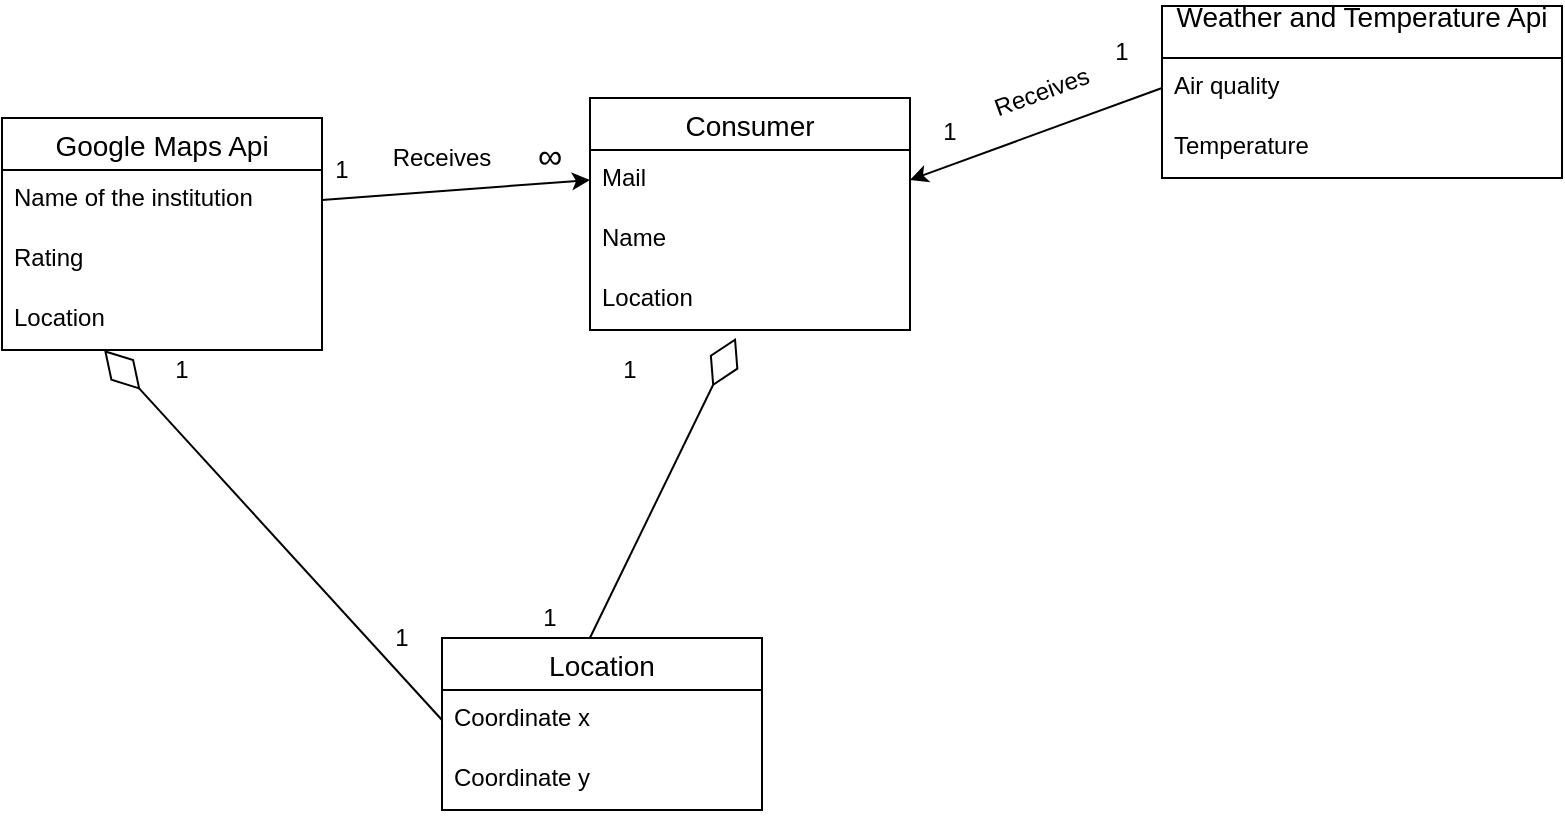 <mxfile version="13.7.9" type="device"><diagram id="FvQV4TAyIELYSYCvBXfy" name="Страница 1"><mxGraphModel dx="940" dy="534" grid="1" gridSize="10" guides="1" tooltips="1" connect="1" arrows="1" fold="1" page="1" pageScale="1" pageWidth="827" pageHeight="1169" math="0" shadow="0"><root><mxCell id="0"/><mxCell id="1" parent="0"/><mxCell id="ed3CyrRuA7IYCYrVOlcx-1" value="Google Maps Api" style="swimlane;fontStyle=0;childLayout=stackLayout;horizontal=1;startSize=26;horizontalStack=0;resizeParent=1;resizeParentMax=0;resizeLast=0;collapsible=1;marginBottom=0;align=center;fontSize=14;" parent="1" vertex="1"><mxGeometry x="80" y="340" width="160" height="116" as="geometry"/></mxCell><mxCell id="ed3CyrRuA7IYCYrVOlcx-2" value="Name of the institution" style="text;strokeColor=none;fillColor=none;spacingLeft=4;spacingRight=4;overflow=hidden;rotatable=0;points=[[0,0.5],[1,0.5]];portConstraint=eastwest;fontSize=12;" parent="ed3CyrRuA7IYCYrVOlcx-1" vertex="1"><mxGeometry y="26" width="160" height="30" as="geometry"/></mxCell><mxCell id="ed3CyrRuA7IYCYrVOlcx-3" value="Rating" style="text;strokeColor=none;fillColor=none;spacingLeft=4;spacingRight=4;overflow=hidden;rotatable=0;points=[[0,0.5],[1,0.5]];portConstraint=eastwest;fontSize=12;" parent="ed3CyrRuA7IYCYrVOlcx-1" vertex="1"><mxGeometry y="56" width="160" height="30" as="geometry"/></mxCell><mxCell id="ed3CyrRuA7IYCYrVOlcx-4" value="Location" style="text;strokeColor=none;fillColor=none;spacingLeft=4;spacingRight=4;overflow=hidden;rotatable=0;points=[[0,0.5],[1,0.5]];portConstraint=eastwest;fontSize=12;" parent="ed3CyrRuA7IYCYrVOlcx-1" vertex="1"><mxGeometry y="86" width="160" height="30" as="geometry"/></mxCell><mxCell id="ed3CyrRuA7IYCYrVOlcx-21" value="" style="endArrow=classic;html=1;exitX=1;exitY=0.5;exitDx=0;exitDy=0;entryX=0;entryY=0.5;entryDx=0;entryDy=0;" parent="1" source="ed3CyrRuA7IYCYrVOlcx-2" target="ed3CyrRuA7IYCYrVOlcx-6" edge="1"><mxGeometry width="50" height="50" relative="1" as="geometry"><mxPoint x="390" y="510" as="sourcePoint"/><mxPoint x="440" y="460" as="targetPoint"/></mxGeometry></mxCell><mxCell id="ed3CyrRuA7IYCYrVOlcx-23" value="" style="endArrow=classic;html=1;exitX=0;exitY=0.5;exitDx=0;exitDy=0;entryX=1;entryY=0.5;entryDx=0;entryDy=0;" parent="1" source="ed3CyrRuA7IYCYrVOlcx-10" target="ed3CyrRuA7IYCYrVOlcx-6" edge="1"><mxGeometry width="50" height="50" relative="1" as="geometry"><mxPoint x="390" y="510" as="sourcePoint"/><mxPoint x="440" y="460" as="targetPoint"/></mxGeometry></mxCell><mxCell id="ed3CyrRuA7IYCYrVOlcx-25" value="Receives" style="text;html=1;strokeColor=none;fillColor=none;align=center;verticalAlign=middle;whiteSpace=wrap;rounded=0;" parent="1" vertex="1"><mxGeometry x="260" y="350" width="80" height="20" as="geometry"/></mxCell><mxCell id="ed3CyrRuA7IYCYrVOlcx-29" value="" style="endArrow=diamondThin;endFill=0;endSize=24;html=1;exitX=0.456;exitY=0.023;exitDx=0;exitDy=0;exitPerimeter=0;entryX=0.456;entryY=1.133;entryDx=0;entryDy=0;entryPerimeter=0;" parent="1" source="ed3CyrRuA7IYCYrVOlcx-13" target="ed3CyrRuA7IYCYrVOlcx-8" edge="1"><mxGeometry width="160" relative="1" as="geometry"><mxPoint x="330" y="480" as="sourcePoint"/><mxPoint x="490" y="480" as="targetPoint"/></mxGeometry></mxCell><mxCell id="ed3CyrRuA7IYCYrVOlcx-32" value="" style="endArrow=diamondThin;endFill=0;endSize=24;html=1;exitX=0;exitY=0.5;exitDx=0;exitDy=0;entryX=0.319;entryY=1;entryDx=0;entryDy=0;entryPerimeter=0;" parent="1" source="ed3CyrRuA7IYCYrVOlcx-14" target="ed3CyrRuA7IYCYrVOlcx-4" edge="1"><mxGeometry width="160" relative="1" as="geometry"><mxPoint x="330" y="480" as="sourcePoint"/><mxPoint x="490" y="480" as="targetPoint"/></mxGeometry></mxCell><mxCell id="ed3CyrRuA7IYCYrVOlcx-33" value="1" style="text;html=1;strokeColor=none;fillColor=none;align=center;verticalAlign=middle;whiteSpace=wrap;rounded=0;" parent="1" vertex="1"><mxGeometry x="374" y="456" width="40" height="20" as="geometry"/></mxCell><mxCell id="ed3CyrRuA7IYCYrVOlcx-34" value="1" style="text;html=1;strokeColor=none;fillColor=none;align=center;verticalAlign=middle;whiteSpace=wrap;rounded=0;" parent="1" vertex="1"><mxGeometry x="260" y="590" width="40" height="20" as="geometry"/></mxCell><mxCell id="ed3CyrRuA7IYCYrVOlcx-35" value="1" style="text;html=1;strokeColor=none;fillColor=none;align=center;verticalAlign=middle;whiteSpace=wrap;rounded=0;" parent="1" vertex="1"><mxGeometry x="150" y="456" width="40" height="20" as="geometry"/></mxCell><mxCell id="ed3CyrRuA7IYCYrVOlcx-13" value="Location" style="swimlane;fontStyle=0;childLayout=stackLayout;horizontal=1;startSize=26;horizontalStack=0;resizeParent=1;resizeParentMax=0;resizeLast=0;collapsible=1;marginBottom=0;align=center;fontSize=14;" parent="1" vertex="1"><mxGeometry x="300" y="600" width="160" height="86" as="geometry"/></mxCell><mxCell id="ed3CyrRuA7IYCYrVOlcx-14" value="Coordinate x" style="text;strokeColor=none;fillColor=none;spacingLeft=4;spacingRight=4;overflow=hidden;rotatable=0;points=[[0,0.5],[1,0.5]];portConstraint=eastwest;fontSize=12;" parent="ed3CyrRuA7IYCYrVOlcx-13" vertex="1"><mxGeometry y="26" width="160" height="30" as="geometry"/></mxCell><mxCell id="ed3CyrRuA7IYCYrVOlcx-15" value="Coordinate y" style="text;strokeColor=none;fillColor=none;spacingLeft=4;spacingRight=4;overflow=hidden;rotatable=0;points=[[0,0.5],[1,0.5]];portConstraint=eastwest;fontSize=12;" parent="ed3CyrRuA7IYCYrVOlcx-13" vertex="1"><mxGeometry y="56" width="160" height="30" as="geometry"/></mxCell><mxCell id="9cylv14_JuQCEVsW54bz-1" value="1" style="text;html=1;strokeColor=none;fillColor=none;align=center;verticalAlign=middle;whiteSpace=wrap;rounded=0;" vertex="1" parent="1"><mxGeometry x="334" y="580" width="40" height="20" as="geometry"/></mxCell><mxCell id="9cylv14_JuQCEVsW54bz-2" value="Receives" style="text;html=1;strokeColor=none;fillColor=none;align=center;verticalAlign=middle;whiteSpace=wrap;rounded=0;rotation=-20;" vertex="1" parent="1"><mxGeometry x="560" y="317" width="80" height="20" as="geometry"/></mxCell><mxCell id="9cylv14_JuQCEVsW54bz-3" value="1" style="text;html=1;strokeColor=none;fillColor=none;align=center;verticalAlign=middle;whiteSpace=wrap;rounded=0;" vertex="1" parent="1"><mxGeometry x="230" y="356" width="40" height="20" as="geometry"/></mxCell><mxCell id="9cylv14_JuQCEVsW54bz-6" value="&lt;font style=&quot;font-size: 17px&quot;&gt;∞&lt;/font&gt;" style="text;html=1;strokeColor=none;fillColor=none;align=center;verticalAlign=middle;whiteSpace=wrap;rounded=0;" vertex="1" parent="1"><mxGeometry x="314" y="340" width="80" height="40" as="geometry"/></mxCell><mxCell id="ed3CyrRuA7IYCYrVOlcx-5" value="Consumer" style="swimlane;fontStyle=0;childLayout=stackLayout;horizontal=1;startSize=26;horizontalStack=0;resizeParent=1;resizeParentMax=0;resizeLast=0;collapsible=1;marginBottom=0;align=center;fontSize=14;" parent="1" vertex="1"><mxGeometry x="374" y="330" width="160" height="116" as="geometry"/></mxCell><mxCell id="ed3CyrRuA7IYCYrVOlcx-6" value="Mail" style="text;strokeColor=none;fillColor=none;spacingLeft=4;spacingRight=4;overflow=hidden;rotatable=0;points=[[0,0.5],[1,0.5]];portConstraint=eastwest;fontSize=12;" parent="ed3CyrRuA7IYCYrVOlcx-5" vertex="1"><mxGeometry y="26" width="160" height="30" as="geometry"/></mxCell><mxCell id="ed3CyrRuA7IYCYrVOlcx-7" value="Name" style="text;strokeColor=none;fillColor=none;spacingLeft=4;spacingRight=4;overflow=hidden;rotatable=0;points=[[0,0.5],[1,0.5]];portConstraint=eastwest;fontSize=12;" parent="ed3CyrRuA7IYCYrVOlcx-5" vertex="1"><mxGeometry y="56" width="160" height="30" as="geometry"/></mxCell><mxCell id="ed3CyrRuA7IYCYrVOlcx-8" value="Location" style="text;strokeColor=none;fillColor=none;spacingLeft=4;spacingRight=4;overflow=hidden;rotatable=0;points=[[0,0.5],[1,0.5]];portConstraint=eastwest;fontSize=12;" parent="ed3CyrRuA7IYCYrVOlcx-5" vertex="1"><mxGeometry y="86" width="160" height="30" as="geometry"/></mxCell><mxCell id="ed3CyrRuA7IYCYrVOlcx-9" value="Weather and Temperature Api&#10;" style="swimlane;fontStyle=0;childLayout=stackLayout;horizontal=1;startSize=26;horizontalStack=0;resizeParent=1;resizeParentMax=0;resizeLast=0;collapsible=1;marginBottom=0;align=center;fontSize=14;" parent="1" vertex="1"><mxGeometry x="660" y="284" width="200" height="86" as="geometry"><mxRectangle x="590" y="340" width="130" height="40" as="alternateBounds"/></mxGeometry></mxCell><mxCell id="ed3CyrRuA7IYCYrVOlcx-10" value="Air quality" style="text;strokeColor=none;fillColor=none;spacingLeft=4;spacingRight=4;overflow=hidden;rotatable=0;points=[[0,0.5],[1,0.5]];portConstraint=eastwest;fontSize=12;" parent="ed3CyrRuA7IYCYrVOlcx-9" vertex="1"><mxGeometry y="26" width="200" height="30" as="geometry"/></mxCell><mxCell id="ed3CyrRuA7IYCYrVOlcx-11" value="Temperature" style="text;strokeColor=none;fillColor=none;spacingLeft=4;spacingRight=4;overflow=hidden;rotatable=0;points=[[0,0.5],[1,0.5]];portConstraint=eastwest;fontSize=12;" parent="ed3CyrRuA7IYCYrVOlcx-9" vertex="1"><mxGeometry y="56" width="200" height="30" as="geometry"/></mxCell><mxCell id="9cylv14_JuQCEVsW54bz-7" value="1" style="text;html=1;strokeColor=none;fillColor=none;align=center;verticalAlign=middle;whiteSpace=wrap;rounded=0;" vertex="1" parent="1"><mxGeometry x="534" y="337" width="40" height="20" as="geometry"/></mxCell><mxCell id="9cylv14_JuQCEVsW54bz-8" value="1" style="text;html=1;strokeColor=none;fillColor=none;align=center;verticalAlign=middle;whiteSpace=wrap;rounded=0;" vertex="1" parent="1"><mxGeometry x="620" y="297" width="40" height="20" as="geometry"/></mxCell></root></mxGraphModel></diagram></mxfile>